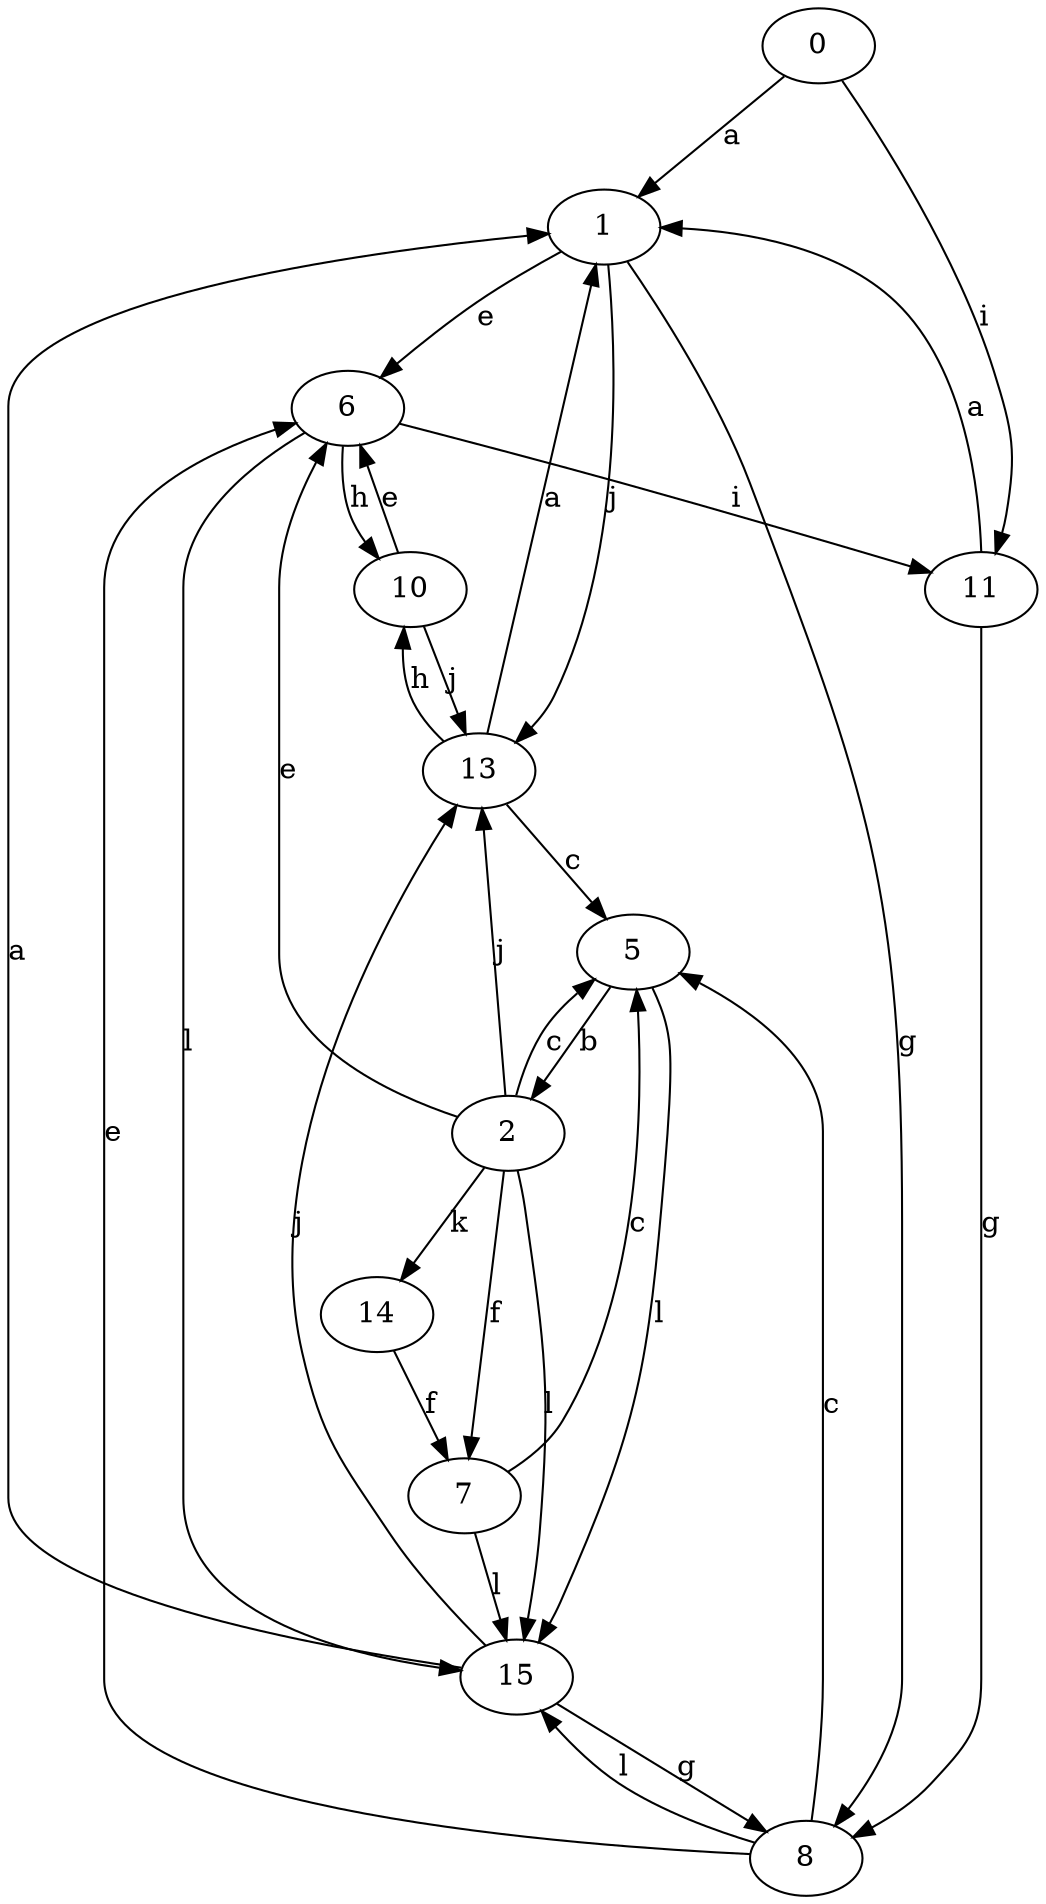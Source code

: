 strict digraph  {
0;
1;
2;
5;
6;
7;
8;
10;
11;
13;
14;
15;
0 -> 1  [label=a];
0 -> 11  [label=i];
1 -> 6  [label=e];
1 -> 8  [label=g];
1 -> 13  [label=j];
2 -> 5  [label=c];
2 -> 6  [label=e];
2 -> 7  [label=f];
2 -> 13  [label=j];
2 -> 14  [label=k];
2 -> 15  [label=l];
5 -> 2  [label=b];
5 -> 15  [label=l];
6 -> 10  [label=h];
6 -> 11  [label=i];
6 -> 15  [label=l];
7 -> 5  [label=c];
7 -> 15  [label=l];
8 -> 5  [label=c];
8 -> 6  [label=e];
8 -> 15  [label=l];
10 -> 6  [label=e];
10 -> 13  [label=j];
11 -> 1  [label=a];
11 -> 8  [label=g];
13 -> 1  [label=a];
13 -> 5  [label=c];
13 -> 10  [label=h];
14 -> 7  [label=f];
15 -> 1  [label=a];
15 -> 8  [label=g];
15 -> 13  [label=j];
}
